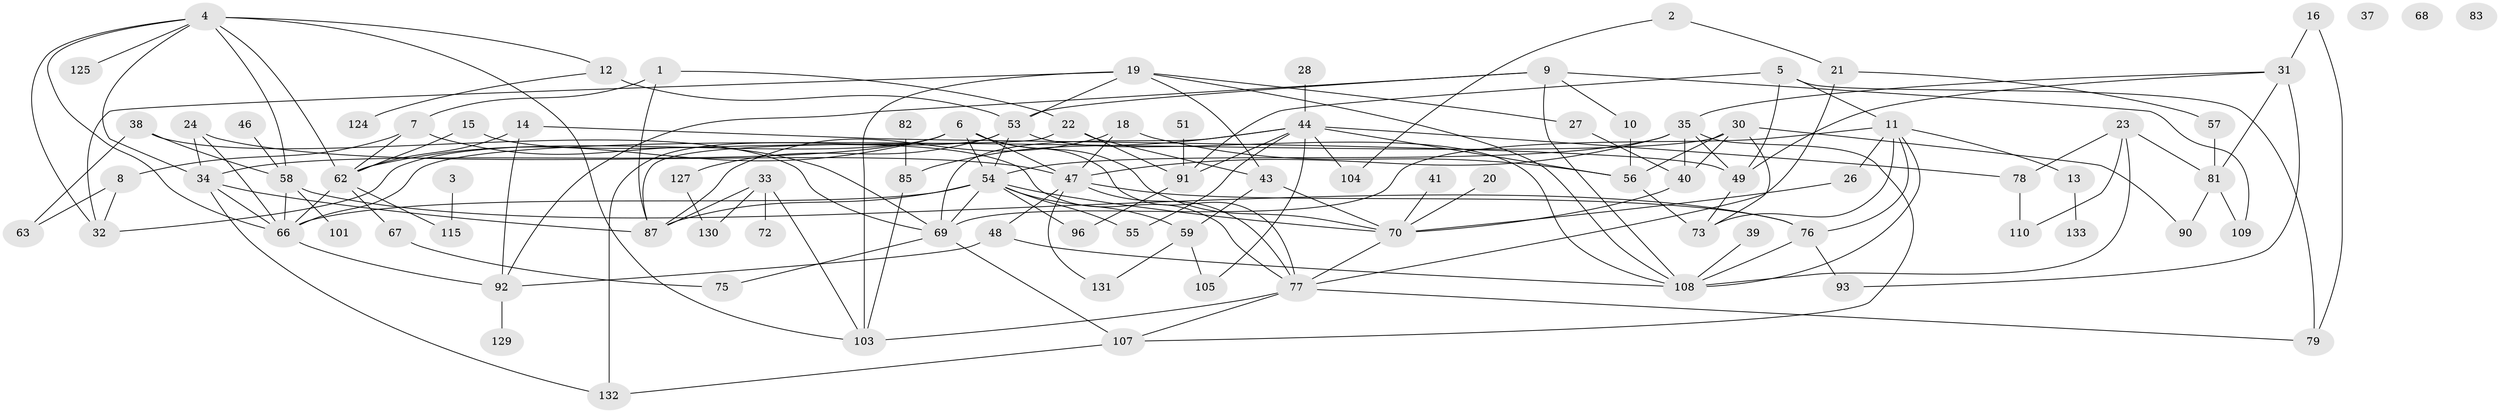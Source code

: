 // original degree distribution, {1: 0.12781954887218044, 2: 0.2706766917293233, 5: 0.07518796992481203, 3: 0.19548872180451127, 4: 0.20300751879699247, 6: 0.06766917293233082, 0: 0.022556390977443608, 7: 0.03759398496240601}
// Generated by graph-tools (version 1.1) at 2025/41/03/06/25 10:41:23]
// undirected, 92 vertices, 163 edges
graph export_dot {
graph [start="1"]
  node [color=gray90,style=filled];
  1 [super="+25"];
  2 [super="+88"];
  3 [super="+97"];
  4 [super="+112"];
  5 [super="+119"];
  6 [super="+42"];
  7 [super="+98"];
  8 [super="+89"];
  9 [super="+17"];
  10;
  11 [super="+123"];
  12;
  13;
  14;
  15 [super="+65"];
  16;
  18;
  19;
  20;
  21 [super="+113"];
  22 [super="+99"];
  23 [super="+114"];
  24;
  26 [super="+29"];
  27;
  28;
  30;
  31 [super="+45"];
  32 [super="+86"];
  33 [super="+71"];
  34 [super="+52"];
  35 [super="+36"];
  37;
  38;
  39;
  40 [super="+50"];
  41;
  43 [super="+84"];
  44 [super="+64"];
  46;
  47 [super="+116"];
  48;
  49 [super="+106"];
  51;
  53 [super="+60"];
  54 [super="+118"];
  55;
  56 [super="+117"];
  57;
  58 [super="+61"];
  59 [super="+100"];
  62 [super="+111"];
  63;
  66 [super="+80"];
  67;
  68;
  69 [super="+102"];
  70 [super="+74"];
  72;
  73;
  75;
  76;
  77 [super="+121"];
  78;
  79;
  81 [super="+128"];
  82;
  83;
  85;
  87 [super="+95"];
  90;
  91 [super="+94"];
  92 [super="+126"];
  93;
  96;
  101;
  103 [super="+122"];
  104;
  105;
  107;
  108 [super="+120"];
  109;
  110;
  115;
  124;
  125;
  127;
  129;
  130;
  131;
  132;
  133;
  1 -- 87;
  1 -- 22;
  1 -- 7;
  2 -- 104;
  2 -- 21;
  3 -- 115;
  4 -- 12;
  4 -- 103;
  4 -- 34;
  4 -- 32;
  4 -- 58;
  4 -- 125;
  4 -- 62;
  4 -- 66;
  5 -- 11;
  5 -- 49;
  5 -- 91 [weight=2];
  5 -- 79;
  6 -- 32;
  6 -- 54;
  6 -- 34 [weight=2];
  6 -- 70;
  6 -- 77;
  6 -- 47;
  6 -- 62;
  7 -- 8;
  7 -- 69;
  7 -- 62;
  8 -- 32;
  8 -- 63;
  9 -- 53;
  9 -- 108;
  9 -- 10;
  9 -- 109;
  9 -- 92;
  10 -- 56;
  11 -- 13;
  11 -- 69;
  11 -- 73;
  11 -- 108;
  11 -- 76;
  11 -- 26;
  12 -- 53;
  12 -- 124;
  13 -- 133;
  14 -- 49;
  14 -- 62;
  14 -- 92;
  15 -- 62;
  15 -- 77;
  16 -- 31;
  16 -- 79;
  18 -- 47;
  18 -- 87;
  18 -- 56;
  19 -- 27;
  19 -- 43;
  19 -- 53;
  19 -- 108;
  19 -- 103;
  19 -- 32;
  20 -- 70;
  21 -- 57;
  21 -- 77;
  22 -- 43;
  22 -- 87;
  22 -- 91;
  23 -- 78;
  23 -- 81;
  23 -- 108;
  23 -- 110;
  24 -- 34;
  24 -- 47;
  24 -- 66;
  26 -- 70;
  27 -- 40;
  28 -- 44;
  30 -- 40;
  30 -- 66;
  30 -- 73;
  30 -- 90;
  30 -- 56;
  31 -- 93;
  31 -- 49;
  31 -- 81;
  31 -- 35;
  33 -- 72;
  33 -- 130;
  33 -- 103;
  33 -- 87;
  34 -- 87;
  34 -- 132;
  34 -- 66;
  35 -- 47;
  35 -- 49;
  35 -- 54;
  35 -- 40;
  35 -- 107;
  38 -- 63;
  38 -- 58;
  38 -- 69;
  39 -- 108;
  40 -- 70;
  41 -- 70;
  43 -- 70;
  43 -- 59;
  44 -- 56;
  44 -- 85;
  44 -- 104;
  44 -- 105;
  44 -- 78;
  44 -- 55;
  44 -- 69;
  44 -- 91;
  46 -- 58;
  47 -- 48;
  47 -- 76;
  47 -- 131;
  47 -- 77;
  48 -- 108;
  48 -- 92;
  49 -- 73;
  51 -- 91;
  53 -- 127;
  53 -- 132;
  53 -- 108;
  53 -- 54;
  54 -- 55;
  54 -- 69 [weight=2];
  54 -- 96;
  54 -- 66;
  54 -- 70;
  54 -- 59;
  54 -- 87;
  56 -- 73;
  57 -- 81;
  58 -- 76;
  58 -- 101;
  58 -- 66;
  59 -- 105;
  59 -- 131;
  62 -- 67;
  62 -- 115;
  62 -- 66;
  66 -- 92;
  67 -- 75;
  69 -- 107;
  69 -- 75;
  70 -- 77;
  76 -- 93;
  76 -- 108;
  77 -- 79;
  77 -- 107;
  77 -- 103;
  78 -- 110;
  81 -- 90;
  81 -- 109;
  82 -- 85;
  85 -- 103;
  91 -- 96;
  92 -- 129;
  107 -- 132;
  127 -- 130;
}
